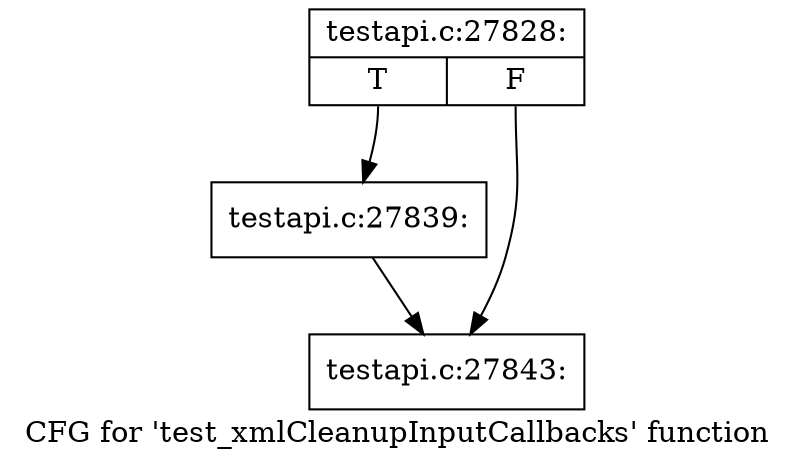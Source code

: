 digraph "CFG for 'test_xmlCleanupInputCallbacks' function" {
	label="CFG for 'test_xmlCleanupInputCallbacks' function";

	Node0x4fd2bb0 [shape=record,label="{testapi.c:27828:|{<s0>T|<s1>F}}"];
	Node0x4fd2bb0:s0 -> Node0x4fdc100;
	Node0x4fd2bb0:s1 -> Node0x4fdc430;
	Node0x4fdc100 [shape=record,label="{testapi.c:27839:}"];
	Node0x4fdc100 -> Node0x4fdc430;
	Node0x4fdc430 [shape=record,label="{testapi.c:27843:}"];
}
